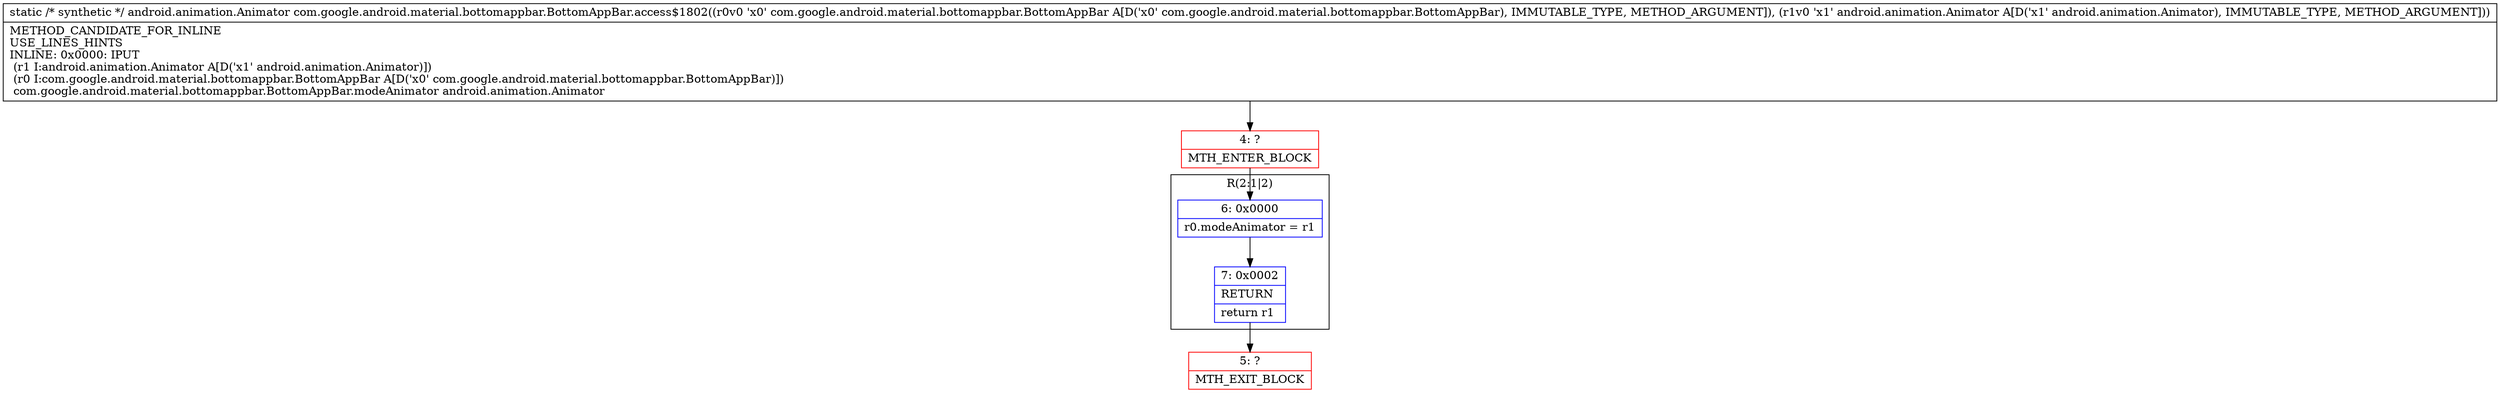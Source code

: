 digraph "CFG forcom.google.android.material.bottomappbar.BottomAppBar.access$1802(Lcom\/google\/android\/material\/bottomappbar\/BottomAppBar;Landroid\/animation\/Animator;)Landroid\/animation\/Animator;" {
subgraph cluster_Region_2270921 {
label = "R(2:1|2)";
node [shape=record,color=blue];
Node_6 [shape=record,label="{6\:\ 0x0000|r0.modeAnimator = r1\l}"];
Node_7 [shape=record,label="{7\:\ 0x0002|RETURN\l|return r1\l}"];
}
Node_4 [shape=record,color=red,label="{4\:\ ?|MTH_ENTER_BLOCK\l}"];
Node_5 [shape=record,color=red,label="{5\:\ ?|MTH_EXIT_BLOCK\l}"];
MethodNode[shape=record,label="{static \/* synthetic *\/ android.animation.Animator com.google.android.material.bottomappbar.BottomAppBar.access$1802((r0v0 'x0' com.google.android.material.bottomappbar.BottomAppBar A[D('x0' com.google.android.material.bottomappbar.BottomAppBar), IMMUTABLE_TYPE, METHOD_ARGUMENT]), (r1v0 'x1' android.animation.Animator A[D('x1' android.animation.Animator), IMMUTABLE_TYPE, METHOD_ARGUMENT]))  | METHOD_CANDIDATE_FOR_INLINE\lUSE_LINES_HINTS\lINLINE: 0x0000: IPUT  \l  (r1 I:android.animation.Animator A[D('x1' android.animation.Animator)])\l  (r0 I:com.google.android.material.bottomappbar.BottomAppBar A[D('x0' com.google.android.material.bottomappbar.BottomAppBar)])\l com.google.android.material.bottomappbar.BottomAppBar.modeAnimator android.animation.Animator\l}"];
MethodNode -> Node_4;Node_6 -> Node_7;
Node_7 -> Node_5;
Node_4 -> Node_6;
}

